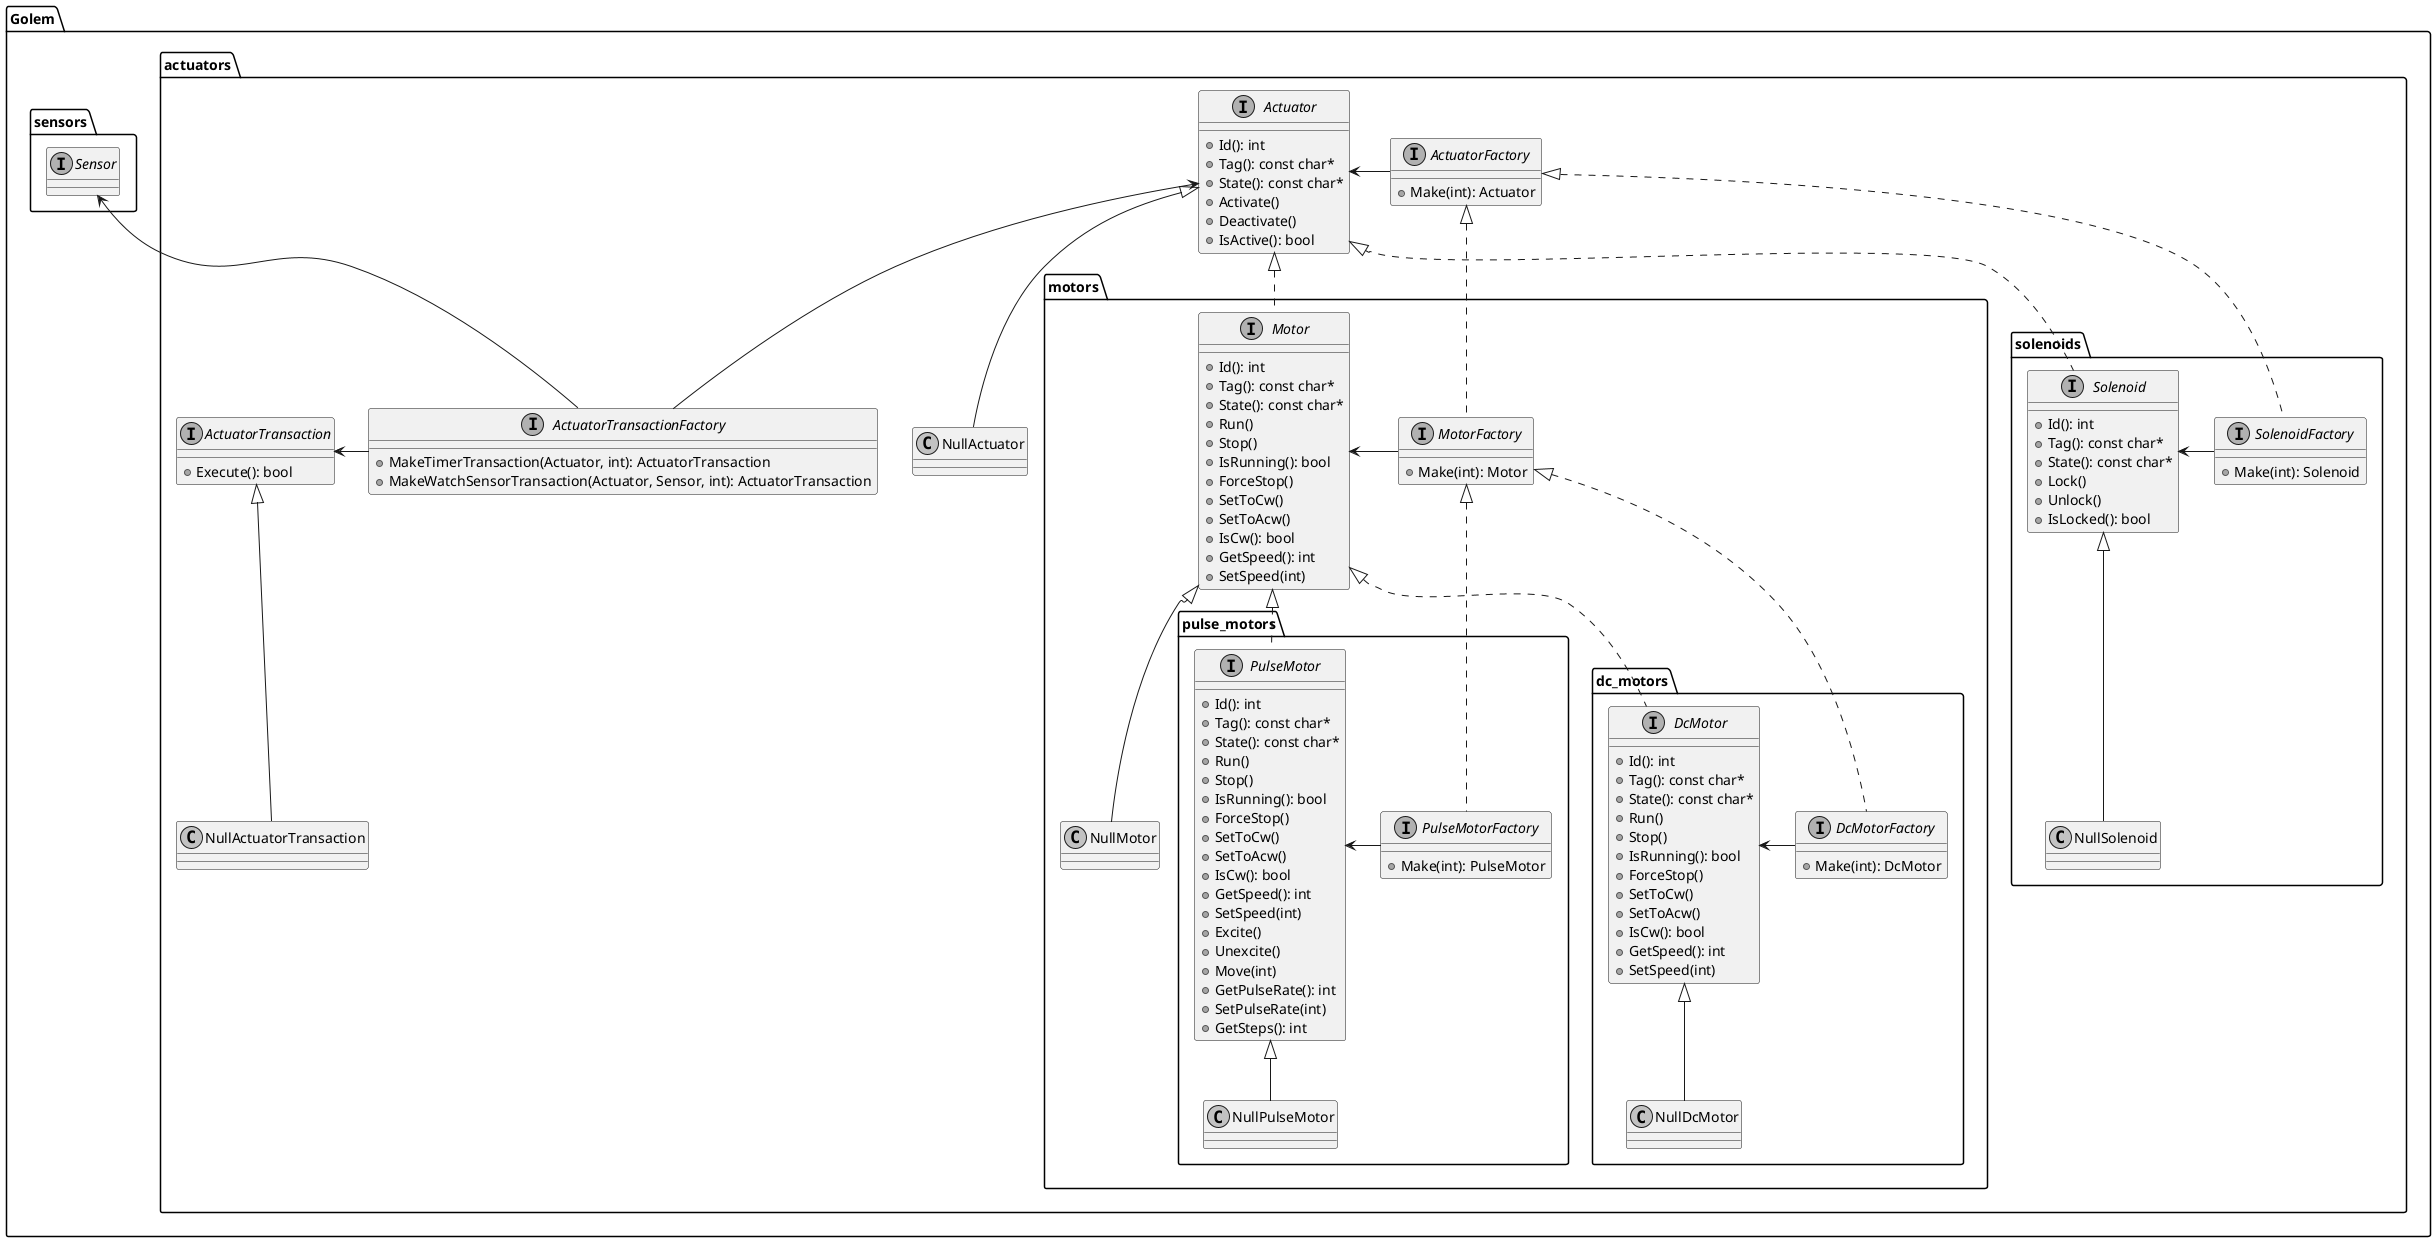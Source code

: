 ﻿@startuml actuator_class_diagram
skinparam {
    defaultFontName Ricty Diminished
    monochrome true
}

package Golem {
    folder actuators {
        interface Actuator {
            + Id(): int
            + Tag(): const char*
            + State(): const char*
            + Activate()
            + Deactivate()
            + IsActive(): bool
        }
        interface ActuatorFactory {
            + Make(int): Actuator
        }
        interface ActuatorTransaction {
            + Execute(): bool
        }
        interface ActuatorTransactionFactory {
            + MakeTimerTransaction(Actuator, int): ActuatorTransaction
            + MakeWatchSensorTransaction(Actuator, Sensor, int): ActuatorTransaction
        }
        class NullActuator
        class NullActuatorTransaction
        folder motors {
            interface Motor {
                + Id(): int
                + Tag(): const char*
                + State(): const char*
                + Run()
                + Stop()
                + IsRunning(): bool
                + ForceStop()
                + SetToCw()
                + SetToAcw()
                + IsCw(): bool
                + GetSpeed(): int
                + SetSpeed(int)
            }
            interface MotorFactory {
                + Make(int): Motor
            }
            class NullMotor
            folder dc_motors {
                interface DcMotor {
                    + Id(): int
                    + Tag(): const char*
                    + State(): const char*
                    + Run()
                    + Stop()
                    + IsRunning(): bool
                    + ForceStop()
                    + SetToCw()
                    + SetToAcw()
                    + IsCw(): bool
                    + GetSpeed(): int
                    + SetSpeed(int)
                }
                interface DcMotorFactory {
                    + Make(int): DcMotor
                }
                class NullDcMotor
                DcMotor <|-- NullDcMotor
                DcMotor <- DcMotorFactory
            }
            folder pulse_motors {
                interface PulseMotor {
                    + Id(): int
                    + Tag(): const char*
                    + State(): const char*
                    + Run()
                    + Stop()
                    + IsRunning(): bool
                    + ForceStop()
                    + SetToCw()
                    + SetToAcw()
                    + IsCw(): bool
                    + GetSpeed(): int
                    + SetSpeed(int)
                    + Excite()
                    + Unexcite()
                    + Move(int)
                    + GetPulseRate(): int
                    + SetPulseRate(int)
                    + GetSteps(): int
                }
                interface PulseMotorFactory {
                    + Make(int): PulseMotor
                }
                class NullPulseMotor
                PulseMotor <|-- NullPulseMotor
                PulseMotor <- PulseMotorFactory
            }
            Motor <|-- NullMotor
            Motor <- MotorFactory
            Motor <|.. DcMotor
            MotorFactory <|.. DcMotorFactory
            Motor <|.. PulseMotor
            MotorFactory <|.. PulseMotorFactory
        }
        folder solenoids {
            interface Solenoid {
                + Id(): int
                + Tag(): const char*
                + State(): const char*
                + Lock()
                + Unlock()
                + IsLocked(): bool
            }
            interface SolenoidFactory {
                + Make(int): Solenoid
            }
            class NullSolenoid
            Solenoid <|-- NullSolenoid
            Solenoid <- SolenoidFactory
        }
        Actuator <|-- NullActuator
        Actuator <- ActuatorFactory
        ActuatorTransaction <|-- NullActuatorTransaction
        ActuatorTransaction <- ActuatorTransactionFactory
        Actuator <-- ActuatorTransactionFactory
        ActuatorTransactionFactory -[hidden]r-> NullActuator
        Actuator <|.. Solenoid
        ActuatorFactory <|.. SolenoidFactory
        Actuator <|.. Motor
        ActuatorFactory <|.. MotorFactory
    }
    folder sensors {
        interface Sensor
    }
    Sensor <-- ActuatorTransactionFactory
}
@enduml
